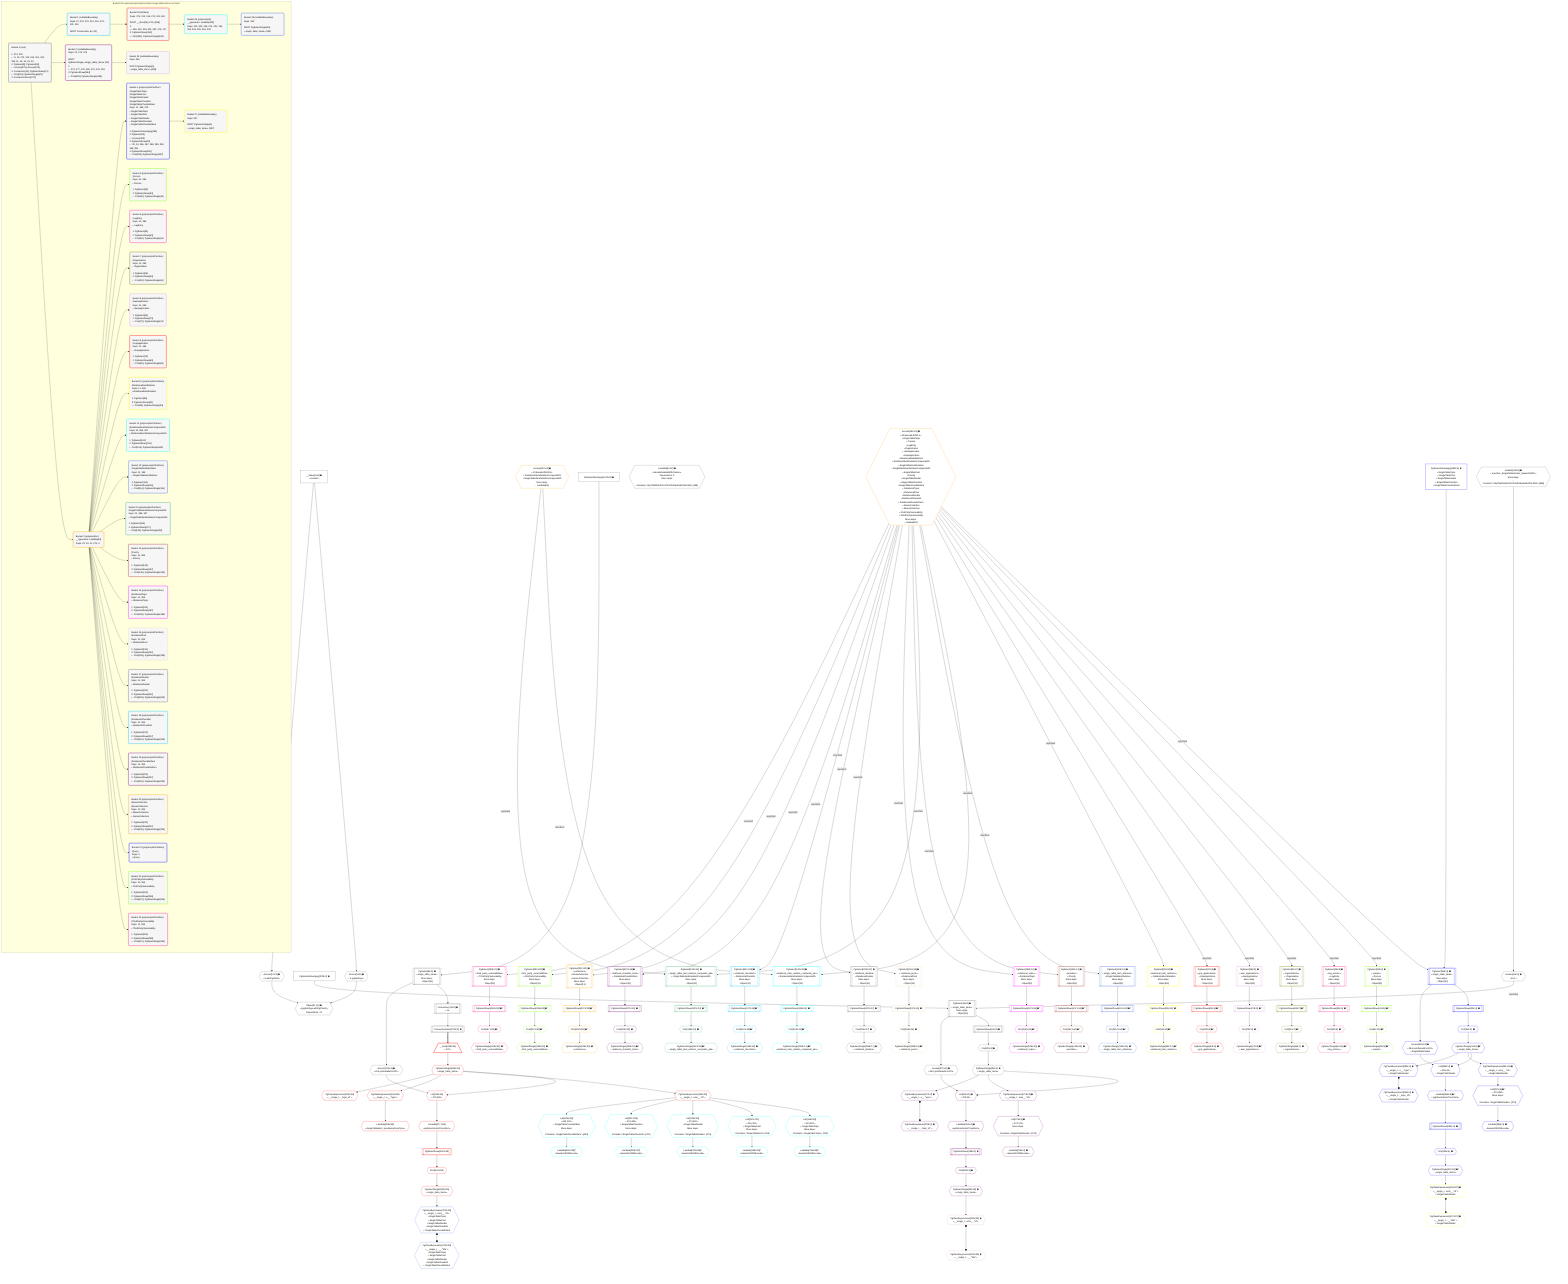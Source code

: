 %%{init: {'themeVariables': { 'fontSize': '12px'}}}%%
graph TD
    classDef path fill:#eee,stroke:#000,color:#000
    classDef plan fill:#fff,stroke-width:1px,color:#000
    classDef itemplan fill:#fff,stroke-width:2px,color:#000
    classDef unbatchedplan fill:#dff,stroke-width:1px,color:#000
    classDef sideeffectplan fill:#fcc,stroke-width:2px,color:#000
    classDef bucket fill:#f6f6f6,color:#000,stroke-width:2px,text-align:left

    subgraph "Buckets for queries/polymorphic/simple-single-table-items-root-topic"
    Bucket0("Bucket 0 (root)<br /><br />1: 374, 378<br />ᐳ: 9, 10, 274, 313, 316, 321, 324, 388, 11, 15, 16, 23, 24<br />2: PgSelect[8], PgSelect[18]<br />ᐳ: Access[375], Access[379]<br />3: Connection[12], PgSelectRows[21]<br />ᐳ: First[20], PgSelectSingle[22]<br />4: ConnectionItems[270]"):::bucket
    Bucket1("Bucket 1 (nullableBoundary)<br />Deps: 12, 375, 270, 313, 316, 274, 321, 324<br /><br />ROOT Connectionᐸ8ᐳ[12]"):::bucket
    Bucket2("Bucket 2 (nullableBoundary)<br />Deps: 22, 274, 379<br /><br />ROOT PgSelectSingleᐸsingle_table_itemsᐳ[22]<br />1: <br />ᐳ: 273, 277, 278, 380, 275, 276, 381<br />2: PgSelectRows[284]<br />ᐳ: First[283], PgSelectSingle[285]"):::bucket
    Bucket3("Bucket 3 (polymorphic)<br />__typename: Lambda[24]<br />Deps: 23, 24, 11, 274, 4"):::bucket
    Bucket4("Bucket 4 (polymorphicPartition)<br />|SingleTableTopic<br />|SingleTablePost<br />|SingleTableDivider<br />|SingleTableChecklist<br />|SingleTableChecklistItem<br />Deps: 11, 386, 274<br />ᐳSingleTableTopic<br />ᐳSingleTablePost<br />ᐳSingleTableDivider<br />ᐳSingleTableChecklist<br />ᐳSingleTableChecklistItem<br /><br />1: PgSelectInlineApply[382]<br />2: PgSelect[28]<br />ᐳ: Access[383]<br />3: PgSelectRows[33]<br />ᐳ: 32, 34, 286, 287, 288, 289, 290, 384, 385<br />4: PgSelectRows[296]<br />ᐳ: First[295], PgSelectSingle[297]"):::bucket
    Bucket5("Bucket 5 (polymorphicPartition)<br />|Person<br />Deps: 11, 386<br />ᐳPerson<br /><br />1: PgSelect[38]<br />2: PgSelectRows[43]<br />ᐳ: First[42], PgSelectSingle[44]"):::bucket
    Bucket6("Bucket 6 (polymorphicPartition)<br />|LogEntry<br />Deps: 11, 386<br />ᐳLogEntry<br /><br />1: PgSelect[48]<br />2: PgSelectRows[53]<br />ᐳ: First[52], PgSelectSingle[54]"):::bucket
    Bucket7("Bucket 7 (polymorphicPartition)<br />|Organization<br />Deps: 11, 386<br />ᐳOrganization<br /><br />1: PgSelect[58]<br />2: PgSelectRows[63]<br />ᐳ: First[62], PgSelectSingle[64]"):::bucket
    Bucket8("Bucket 8 (polymorphicPartition)<br />|AwsApplication<br />Deps: 11, 386<br />ᐳAwsApplication<br /><br />1: PgSelect[68]<br />2: PgSelectRows[73]<br />ᐳ: First[72], PgSelectSingle[74]"):::bucket
    Bucket9("Bucket 9 (polymorphicPartition)<br />|GcpApplication<br />Deps: 11, 386<br />ᐳGcpApplication<br /><br />1: PgSelect[78]<br />2: PgSelectRows[83]<br />ᐳ: First[82], PgSelectSingle[84]"):::bucket
    Bucket10("Bucket 10 (polymorphicPartition)<br />|RelationalItemRelation<br />Deps: 11, 386<br />ᐳRelationalItemRelation<br /><br />1: PgSelect[88]<br />2: PgSelectRows[93]<br />ᐳ: First[92], PgSelectSingle[94]"):::bucket
    Bucket11("Bucket 11 (polymorphicPartition)<br />|RelationalItemRelationCompositePk<br />Deps: 11, 386, 387<br />ᐳRelationalItemRelationCompositePk<br /><br />1: PgSelect[100]<br />2: PgSelectRows[105]<br />ᐳ: First[104], PgSelectSingle[106]"):::bucket
    Bucket12("Bucket 12 (polymorphicPartition)<br />|SingleTableItemRelation<br />Deps: 11, 386<br />ᐳSingleTableItemRelation<br /><br />1: PgSelect[110]<br />2: PgSelectRows[115]<br />ᐳ: First[114], PgSelectSingle[116]"):::bucket
    Bucket13("Bucket 13 (polymorphicPartition)<br />|SingleTableItemRelationCompositePk<br />Deps: 11, 386, 387<br />ᐳSingleTableItemRelationCompositePk<br /><br />1: PgSelect[122]<br />2: PgSelectRows[127]<br />ᐳ: First[126], PgSelectSingle[128]"):::bucket
    Bucket14("Bucket 14 (polymorphicPartition)<br />|Priority<br />Deps: 11, 386<br />ᐳPriority<br /><br />1: PgSelect[142]<br />2: PgSelectRows[147]<br />ᐳ: First[146], PgSelectSingle[148]"):::bucket
    Bucket15("Bucket 15 (polymorphicPartition)<br />|RelationalTopic<br />Deps: 11, 386<br />ᐳRelationalTopic<br /><br />1: PgSelect[182]<br />2: PgSelectRows[187]<br />ᐳ: First[186], PgSelectSingle[188]"):::bucket
    Bucket16("Bucket 16 (polymorphicPartition)<br />|RelationalPost<br />Deps: 11, 386<br />ᐳRelationalPost<br /><br />1: PgSelect[192]<br />2: PgSelectRows[197]<br />ᐳ: First[196], PgSelectSingle[198]"):::bucket
    Bucket17("Bucket 17 (polymorphicPartition)<br />|RelationalDivider<br />Deps: 11, 386<br />ᐳRelationalDivider<br /><br />1: PgSelect[202]<br />2: PgSelectRows[207]<br />ᐳ: First[206], PgSelectSingle[208]"):::bucket
    Bucket18("Bucket 18 (polymorphicPartition)<br />|RelationalChecklist<br />Deps: 11, 386<br />ᐳRelationalChecklist<br /><br />1: PgSelect[212]<br />2: PgSelectRows[217]<br />ᐳ: First[216], PgSelectSingle[218]"):::bucket
    Bucket19("Bucket 19 (polymorphicPartition)<br />|RelationalChecklistItem<br />Deps: 11, 386<br />ᐳRelationalChecklistItem<br /><br />1: PgSelect[222]<br />2: PgSelectRows[227]<br />ᐳ: First[226], PgSelectSingle[228]"):::bucket
    Bucket20("Bucket 20 (polymorphicPartition)<br />|MovieCollection<br />|SeriesCollection<br />Deps: 11, 386<br />ᐳMovieCollection<br />ᐳSeriesCollection<br /><br />1: PgSelect[232]<br />2: PgSelectRows[237]<br />ᐳ: First[236], PgSelectSingle[238]"):::bucket
    Bucket21("Bucket 21 (polymorphicPartition)<br />|Query<br />Deps: 4<br />ᐳQuery"):::bucket
    Bucket22("Bucket 22 (polymorphicPartition)<br />|FirstPartyVulnerability<br />Deps: 11, 386<br />ᐳFirstPartyVulnerability<br /><br />1: PgSelect[253]<br />2: PgSelectRows[258]<br />ᐳ: First[257], PgSelectSingle[259]"):::bucket
    Bucket23("Bucket 23 (polymorphicPartition)<br />|ThirdPartyVulnerability<br />Deps: 11, 386<br />ᐳThirdPartyVulnerability<br /><br />1: PgSelect[263]<br />2: PgSelectRows[268]<br />ᐳ: First[267], PgSelectSingle[269]"):::bucket
    Bucket25("Bucket 25 (nullableBoundary)<br />Deps: 285<br /><br />ROOT PgSelectSingle{2}ᐸsingle_table_itemsᐳ[285]"):::bucket
    Bucket26("Bucket 26 (listItem)<br />Deps: 375, 313, 316, 274, 321, 324<br /><br />ROOT __Item{26}ᐸ270ᐳ[298]<br />1: <br />ᐳ: 299, 302, 304, 305, 332, 376, 377<br />2: PgSelectRows[342]<br />ᐳ: First[341], PgSelectSingle[343]"):::bucket
    Bucket27("Bucket 27 (nullableBoundary)<br />Deps: 297<br /><br />ROOT PgSelectSingle{4}ᐸsingle_table_itemsᐳ[297]"):::bucket
    Bucket28("Bucket 28 (polymorphic)<br />__typename: Lambda[305]<br />Deps: 313, 302, 316, 274, 321, 324, 305, 343, 299, 304, 332"):::bucket
    Bucket29("Bucket 29 (nullableBoundary)<br />Deps: 343<br /><br />ROOT PgSelectSingle{26}ᐸsingle_table_itemsᐳ[343]"):::bucket
    end
    Bucket0 --> Bucket1 & Bucket2 & Bucket3
    Bucket1 --> Bucket26
    Bucket2 --> Bucket25
    Bucket3 --> Bucket4 & Bucket5 & Bucket6 & Bucket7 & Bucket8 & Bucket9 & Bucket10 & Bucket11 & Bucket12 & Bucket13 & Bucket14 & Bucket15 & Bucket16 & Bucket17 & Bucket18 & Bucket19 & Bucket20 & Bucket21 & Bucket22 & Bucket23
    Bucket4 --> Bucket27
    Bucket26 --> Bucket28
    Bucket28 --> Bucket29

    %% plan dependencies
    PgSelect18[["PgSelect[18∈0] ➊<br />ᐸsingle_table_itemsᐳ<br />More deps:<br />- Object[11]"]]:::plan
    Access16{{"Access[16∈0] ➊<br />ᐸ15.1ᐳ"}}:::plan
    PgSelectInlineApply378["PgSelectInlineApply[378∈0] ➊"]:::plan
    Access16 -->|rejectNull| PgSelect18
    PgSelectInlineApply378 --> PgSelect18
    PgSelect8[["PgSelect[8∈0] ➊<br />ᐸsingle_table_itemsᐳ<br />More deps:<br />- Object[11]"]]:::plan
    PgSelectInlineApply374["PgSelectInlineApply[374∈0] ➊"]:::plan
    PgSelectInlineApply374 --> PgSelect8
    Object11{{"Object[11∈0] ➊<br />ᐸ{pgSettings,withPgClient}ᐳ<br />Dependents: 21"}}:::plan
    Access9{{"Access[9∈0] ➊<br />ᐸ2.pgSettingsᐳ"}}:::plan
    Access10{{"Access[10∈0] ➊<br />ᐸ2.withPgClientᐳ"}}:::plan
    Access9 & Access10 --> Object11
    __Value2["__Value[2∈0] ➊<br />ᐸcontextᐳ"]:::plan
    __Value2 --> Access9
    __Value2 --> Access10
    Connection12[["Connection[12∈0] ➊<br />ᐸ8ᐳ"]]:::plan
    PgSelect8 --> Connection12
    Lambda15{{"Lambda[15∈0] ➊<br />ᐸspecifier_SingleTableDivider_base64JSONᐳ<br />More deps:<br />- Constantᐸ'WyJTaW5nbGVUYWJsZURpdmlkZXIiLDNd'ᐳ[388]"}}:::plan
    Lambda15 --> Access16
    First20{{"First[20∈0] ➊"}}:::plan
    PgSelectRows21[["PgSelectRows[21∈0] ➊"]]:::plan
    PgSelectRows21 --> First20
    PgSelect18 --> PgSelectRows21
    PgSelectSingle22{{"PgSelectSingle[22∈0] ➊<br />ᐸsingle_table_itemsᐳ"}}:::plan
    First20 --> PgSelectSingle22
    Lambda23{{"Lambda[23∈0] ➊<br />ᐸdecodeNodeIdWithCodecsᐳ<br />Dependents: 3<br />More deps:<br />- Constantᐸ'WyJTaW5nbGVUYWJsZURpdmlkZXIiLDNd'ᐳ[388]"}}:::plan
    ConnectionItems270[["ConnectionItems[270∈0] ➊"]]:::plan
    Connection12 --> ConnectionItems270
    Access375{{"Access[375∈0] ➊<br />ᐸ8.m.joinDetailsFor337ᐳ"}}:::plan
    PgSelect8 --> Access375
    Access379{{"Access[379∈0] ➊<br />ᐸ18.m.joinDetailsFor279ᐳ"}}:::plan
    PgSelect18 --> Access379
    List275{{"List[275∈2] ➊<br />ᐸ274,273ᐳ<br />More deps:<br />- Constantᐸ'SingleTableDivider'ᐳ[274]"}}:::plan
    PgClassExpression273{{"PgClassExpression[273∈2] ➊<br />ᐸ__single_t...ems__.”id”ᐳ"}}:::plan
    PgClassExpression273 --> List275
    List380{{"List[380∈2] ➊<br />ᐸ379,22ᐳ"}}:::plan
    Access379 & PgSelectSingle22 --> List380
    PgSelectSingle22 --> PgClassExpression273
    Lambda276{{"Lambda[276∈2] ➊<br />ᐸbase64JSONEncodeᐳ"}}:::plan
    List275 --> Lambda276
    PgClassExpression277{{"PgClassExpression[277∈2] ➊<br />ᐸ__single_t...s__.”type”ᐳ"}}:::plan
    PgSelectSingle22 --> PgClassExpression277
    PgClassExpression278{{"PgClassExpression[278∈2] ➊<br />ᐸ__single_t..._topic_id”ᐳ"}}:::plan
    PgClassExpression277 o--o PgClassExpression278
    First283{{"First[283∈2] ➊"}}:::plan
    PgSelectRows284[["PgSelectRows[284∈2] ➊"]]:::plan
    PgSelectRows284 --> First283
    Lambda381{{"Lambda[381∈2] ➊<br />ᐸpgInlineViaJoinTransformᐳ"}}:::plan
    Lambda381 --> PgSelectRows284
    PgSelectSingle285{{"PgSelectSingle[285∈2] ➊<br />ᐸsingle_table_itemsᐳ"}}:::plan
    First283 --> PgSelectSingle285
    List380 --> Lambda381
    Access386{{"Access[386∈3] ➊<br />ᐸ23.base64JSON.1ᐳ<br />ᐳSingleTableTopic<br />ᐳPerson<br />ᐳLogEntry<br />ᐳOrganization<br />ᐳAwsApplication<br />ᐳGcpApplication<br />ᐳRelationalItemRelation<br />ᐳRelationalItemRelationCompositePk<br />ᐳSingleTableItemRelation<br />ᐳSingleTableItemRelationCompositePk<br />ᐳSingleTablePost<br />ᐳPriority<br />ᐳSingleTableDivider<br />ᐳSingleTableChecklist<br />ᐳSingleTableChecklistItem<br />ᐳRelationalTopic<br />ᐳRelationalPost<br />ᐳRelationalDivider<br />ᐳRelationalChecklist<br />ᐳRelationalChecklistItem<br />ᐳMovieCollection<br />ᐳSeriesCollection<br />ᐳFirstPartyVulnerability<br />ᐳThirdPartyVulnerability<br />More deps:<br />- Lambda[23]"}}:::plan
    Access387{{"Access[387∈3] ➊<br />ᐸ23.base64JSON.2ᐳ<br />ᐳRelationalItemRelationCompositePk<br />ᐳSingleTableItemRelationCompositePk<br />More deps:<br />- Lambda[23]"}}:::plan
    PgSelect28[["PgSelect[28∈4] ➊^<br />ᐸsingle_table_itemsᐳ<br />More deps:<br />- Object[11]"]]:::plan
    PgSelectInlineApply382["PgSelectInlineApply[382∈4] ➊<br />ᐳSingleTableTopic<br />ᐳSingleTablePost<br />ᐳSingleTableDivider<br />ᐳSingleTableChecklist<br />ᐳSingleTableChecklistItem"]:::plan
    Access386 -->|rejectNull| PgSelect28
    PgSelectInlineApply382 --> PgSelect28
    List287{{"List[287∈4] ➊^<br />ᐸ274,286ᐳ<br />More deps:<br />- Constantᐸ'SingleTableDivider'ᐳ[274]"}}:::plan
    PgClassExpression286{{"PgClassExpression[286∈4] ➊<br />ᐸ__single_t...ems__.”id”ᐳ<br />ᐳSingleTableDivider"}}:::plan
    PgClassExpression286 --> List287
    List384{{"List[384∈4] ➊<br />ᐸ383,34ᐳ<br />ᐳSingleTableDivider"}}:::plan
    Access383{{"Access[383∈4] ➊<br />ᐸ28.m.joinDetailsFor291ᐳ<br />ᐳSingleTableDivider"}}:::plan
    PgSelectSingle34{{"PgSelectSingle[34∈4] ➊^<br />ᐸsingle_table_itemsᐳ"}}:::plan
    Access383 & PgSelectSingle34 --> List384
    First32{{"First[32∈4] ➊^"}}:::plan
    PgSelectRows33[["PgSelectRows[33∈4] ➊^"]]:::plan
    PgSelectRows33 --> First32
    PgSelect28 --> PgSelectRows33
    First32 --> PgSelectSingle34
    PgSelectSingle34 --> PgClassExpression286
    Lambda288{{"Lambda[288∈4] ➊^<br />ᐸbase64JSONEncodeᐳ"}}:::plan
    List287 --> Lambda288
    PgClassExpression289{{"PgClassExpression[289∈4] ➊<br />ᐸ__single_t...s__.”type”ᐳ<br />ᐳSingleTableDivider"}}:::plan
    PgSelectSingle34 --> PgClassExpression289
    PgClassExpression290{{"PgClassExpression[290∈4] ➊<br />ᐸ__single_t..._topic_id”ᐳ<br />ᐳSingleTableDivider"}}:::plan
    PgClassExpression289 o--o PgClassExpression290
    First295{{"First[295∈4] ➊^"}}:::plan
    PgSelectRows296[["PgSelectRows[296∈4] ➊^"]]:::plan
    PgSelectRows296 --> First295
    Lambda385{{"Lambda[385∈4] ➊^<br />ᐸpgInlineViaJoinTransformᐳ"}}:::plan
    Lambda385 --> PgSelectRows296
    PgSelectSingle297{{"PgSelectSingle[297∈4] ➊^<br />ᐸsingle_table_itemsᐳ"}}:::plan
    First295 --> PgSelectSingle297
    PgSelect28 --> Access383
    List384 --> Lambda385
    PgSelect38[["PgSelect[38∈5] ➊<br />ᐸpeopleᐳ<br />ᐳPerson<br />More deps:<br />- Object[11]"]]:::plan
    Access386 -->|rejectNull| PgSelect38
    First42{{"First[42∈5] ➊^"}}:::plan
    PgSelectRows43[["PgSelectRows[43∈5] ➊^"]]:::plan
    PgSelectRows43 --> First42
    PgSelect38 --> PgSelectRows43
    PgSelectSingle44{{"PgSelectSingle[44∈5] ➊^<br />ᐸpeopleᐳ"}}:::plan
    First42 --> PgSelectSingle44
    PgSelect48[["PgSelect[48∈6] ➊<br />ᐸlog_entriesᐳ<br />ᐳLogEntry<br />More deps:<br />- Object[11]"]]:::plan
    Access386 -->|rejectNull| PgSelect48
    First52{{"First[52∈6] ➊^"}}:::plan
    PgSelectRows53[["PgSelectRows[53∈6] ➊^"]]:::plan
    PgSelectRows53 --> First52
    PgSelect48 --> PgSelectRows53
    PgSelectSingle54{{"PgSelectSingle[54∈6] ➊^<br />ᐸlog_entriesᐳ"}}:::plan
    First52 --> PgSelectSingle54
    PgSelect58[["PgSelect[58∈7] ➊<br />ᐸorganizationsᐳ<br />ᐳOrganization<br />More deps:<br />- Object[11]"]]:::plan
    Access386 -->|rejectNull| PgSelect58
    First62{{"First[62∈7] ➊^"}}:::plan
    PgSelectRows63[["PgSelectRows[63∈7] ➊^"]]:::plan
    PgSelectRows63 --> First62
    PgSelect58 --> PgSelectRows63
    PgSelectSingle64{{"PgSelectSingle[64∈7] ➊^<br />ᐸorganizationsᐳ"}}:::plan
    First62 --> PgSelectSingle64
    PgSelect68[["PgSelect[68∈8] ➊<br />ᐸaws_applicationsᐳ<br />ᐳAwsApplication<br />More deps:<br />- Object[11]"]]:::plan
    Access386 -->|rejectNull| PgSelect68
    First72{{"First[72∈8] ➊^"}}:::plan
    PgSelectRows73[["PgSelectRows[73∈8] ➊^"]]:::plan
    PgSelectRows73 --> First72
    PgSelect68 --> PgSelectRows73
    PgSelectSingle74{{"PgSelectSingle[74∈8] ➊^<br />ᐸaws_applicationsᐳ"}}:::plan
    First72 --> PgSelectSingle74
    PgSelect78[["PgSelect[78∈9] ➊<br />ᐸgcp_applicationsᐳ<br />ᐳGcpApplication<br />More deps:<br />- Object[11]"]]:::plan
    Access386 -->|rejectNull| PgSelect78
    First82{{"First[82∈9] ➊^"}}:::plan
    PgSelectRows83[["PgSelectRows[83∈9] ➊^"]]:::plan
    PgSelectRows83 --> First82
    PgSelect78 --> PgSelectRows83
    PgSelectSingle84{{"PgSelectSingle[84∈9] ➊^<br />ᐸgcp_applicationsᐳ"}}:::plan
    First82 --> PgSelectSingle84
    PgSelect88[["PgSelect[88∈10] ➊<br />ᐸrelational_item_relationsᐳ<br />ᐳRelationalItemRelation<br />More deps:<br />- Object[11]"]]:::plan
    Access386 -->|rejectNull| PgSelect88
    First92{{"First[92∈10] ➊^"}}:::plan
    PgSelectRows93[["PgSelectRows[93∈10] ➊^"]]:::plan
    PgSelectRows93 --> First92
    PgSelect88 --> PgSelectRows93
    PgSelectSingle94{{"PgSelectSingle[94∈10] ➊^<br />ᐸrelational_item_relationsᐳ"}}:::plan
    First92 --> PgSelectSingle94
    PgSelect100[["PgSelect[100∈11] ➊<br />ᐸrelational_item_relation_composite_pksᐳ<br />ᐳRelationalItemRelationCompositePk<br />More deps:<br />- Object[11]"]]:::plan
    Access386 -->|rejectNull| PgSelect100
    Access387 -->|rejectNull| PgSelect100
    First104{{"First[104∈11] ➊^"}}:::plan
    PgSelectRows105[["PgSelectRows[105∈11] ➊^"]]:::plan
    PgSelectRows105 --> First104
    PgSelect100 --> PgSelectRows105
    PgSelectSingle106{{"PgSelectSingle[106∈11] ➊^<br />ᐸrelational_item_relation_composite_pksᐳ"}}:::plan
    First104 --> PgSelectSingle106
    PgSelect110[["PgSelect[110∈12] ➊<br />ᐸsingle_table_item_relationsᐳ<br />ᐳSingleTableItemRelation<br />More deps:<br />- Object[11]"]]:::plan
    Access386 -->|rejectNull| PgSelect110
    First114{{"First[114∈12] ➊^"}}:::plan
    PgSelectRows115[["PgSelectRows[115∈12] ➊^"]]:::plan
    PgSelectRows115 --> First114
    PgSelect110 --> PgSelectRows115
    PgSelectSingle116{{"PgSelectSingle[116∈12] ➊^<br />ᐸsingle_table_item_relationsᐳ"}}:::plan
    First114 --> PgSelectSingle116
    PgSelect122[["PgSelect[122∈13] ➊<br />ᐸsingle_table_item_relation_composite_pksᐳ<br />ᐳSingleTableItemRelationCompositePk<br />More deps:<br />- Object[11]"]]:::plan
    Access386 -->|rejectNull| PgSelect122
    Access387 -->|rejectNull| PgSelect122
    First126{{"First[126∈13] ➊^"}}:::plan
    PgSelectRows127[["PgSelectRows[127∈13] ➊^"]]:::plan
    PgSelectRows127 --> First126
    PgSelect122 --> PgSelectRows127
    PgSelectSingle128{{"PgSelectSingle[128∈13] ➊^<br />ᐸsingle_table_item_relation_composite_pksᐳ"}}:::plan
    First126 --> PgSelectSingle128
    PgSelect142[["PgSelect[142∈14] ➊<br />ᐸprioritiesᐳ<br />ᐳPriority<br />More deps:<br />- Object[11]"]]:::plan
    Access386 -->|rejectNull| PgSelect142
    First146{{"First[146∈14] ➊^"}}:::plan
    PgSelectRows147[["PgSelectRows[147∈14] ➊^"]]:::plan
    PgSelectRows147 --> First146
    PgSelect142 --> PgSelectRows147
    PgSelectSingle148{{"PgSelectSingle[148∈14] ➊^<br />ᐸprioritiesᐳ"}}:::plan
    First146 --> PgSelectSingle148
    PgSelect182[["PgSelect[182∈15] ➊<br />ᐸrelational_topicsᐳ<br />ᐳRelationalTopic<br />More deps:<br />- Object[11]"]]:::plan
    Access386 -->|rejectNull| PgSelect182
    First186{{"First[186∈15] ➊^"}}:::plan
    PgSelectRows187[["PgSelectRows[187∈15] ➊^"]]:::plan
    PgSelectRows187 --> First186
    PgSelect182 --> PgSelectRows187
    PgSelectSingle188{{"PgSelectSingle[188∈15] ➊^<br />ᐸrelational_topicsᐳ"}}:::plan
    First186 --> PgSelectSingle188
    PgSelect192[["PgSelect[192∈16] ➊<br />ᐸrelational_postsᐳ<br />ᐳRelationalPost<br />More deps:<br />- Object[11]"]]:::plan
    Access386 -->|rejectNull| PgSelect192
    First196{{"First[196∈16] ➊^"}}:::plan
    PgSelectRows197[["PgSelectRows[197∈16] ➊^"]]:::plan
    PgSelectRows197 --> First196
    PgSelect192 --> PgSelectRows197
    PgSelectSingle198{{"PgSelectSingle[198∈16] ➊^<br />ᐸrelational_postsᐳ"}}:::plan
    First196 --> PgSelectSingle198
    PgSelect202[["PgSelect[202∈17] ➊<br />ᐸrelational_dividersᐳ<br />ᐳRelationalDivider<br />More deps:<br />- Object[11]"]]:::plan
    Access386 -->|rejectNull| PgSelect202
    First206{{"First[206∈17] ➊^"}}:::plan
    PgSelectRows207[["PgSelectRows[207∈17] ➊^"]]:::plan
    PgSelectRows207 --> First206
    PgSelect202 --> PgSelectRows207
    PgSelectSingle208{{"PgSelectSingle[208∈17] ➊^<br />ᐸrelational_dividersᐳ"}}:::plan
    First206 --> PgSelectSingle208
    PgSelect212[["PgSelect[212∈18] ➊<br />ᐸrelational_checklistsᐳ<br />ᐳRelationalChecklist<br />More deps:<br />- Object[11]"]]:::plan
    Access386 -->|rejectNull| PgSelect212
    First216{{"First[216∈18] ➊^"}}:::plan
    PgSelectRows217[["PgSelectRows[217∈18] ➊^"]]:::plan
    PgSelectRows217 --> First216
    PgSelect212 --> PgSelectRows217
    PgSelectSingle218{{"PgSelectSingle[218∈18] ➊^<br />ᐸrelational_checklistsᐳ"}}:::plan
    First216 --> PgSelectSingle218
    PgSelect222[["PgSelect[222∈19] ➊<br />ᐸrelational_checklist_itemsᐳ<br />ᐳRelationalChecklistItem<br />More deps:<br />- Object[11]"]]:::plan
    Access386 -->|rejectNull| PgSelect222
    First226{{"First[226∈19] ➊^"}}:::plan
    PgSelectRows227[["PgSelectRows[227∈19] ➊^"]]:::plan
    PgSelectRows227 --> First226
    PgSelect222 --> PgSelectRows227
    PgSelectSingle228{{"PgSelectSingle[228∈19] ➊^<br />ᐸrelational_checklist_itemsᐳ"}}:::plan
    First226 --> PgSelectSingle228
    PgSelect232[["PgSelect[232∈20] ➊<br />ᐸcollectionsᐳ<br />ᐳMovieCollection<br />ᐳSeriesCollection<br />More deps:<br />- Object[11]"]]:::plan
    Access386 -->|rejectNull| PgSelect232
    First236{{"First[236∈20] ➊^"}}:::plan
    PgSelectRows237[["PgSelectRows[237∈20] ➊^"]]:::plan
    PgSelectRows237 --> First236
    PgSelect232 --> PgSelectRows237
    PgSelectSingle238{{"PgSelectSingle[238∈20] ➊^<br />ᐸcollectionsᐳ"}}:::plan
    First236 --> PgSelectSingle238
    PgSelect253[["PgSelect[253∈22] ➊<br />ᐸfirst_party_vulnerabilitiesᐳ<br />ᐳFirstPartyVulnerability<br />More deps:<br />- Object[11]"]]:::plan
    Access386 -->|rejectNull| PgSelect253
    First257{{"First[257∈22] ➊^"}}:::plan
    PgSelectRows258[["PgSelectRows[258∈22] ➊^"]]:::plan
    PgSelectRows258 --> First257
    PgSelect253 --> PgSelectRows258
    PgSelectSingle259{{"PgSelectSingle[259∈22] ➊^<br />ᐸfirst_party_vulnerabilitiesᐳ"}}:::plan
    First257 --> PgSelectSingle259
    PgSelect263[["PgSelect[263∈23] ➊<br />ᐸthird_party_vulnerabilitiesᐳ<br />ᐳThirdPartyVulnerability<br />More deps:<br />- Object[11]"]]:::plan
    Access386 -->|rejectNull| PgSelect263
    First267{{"First[267∈23] ➊^"}}:::plan
    PgSelectRows268[["PgSelectRows[268∈23] ➊^"]]:::plan
    PgSelectRows268 --> First267
    PgSelect263 --> PgSelectRows268
    PgSelectSingle269{{"PgSelectSingle[269∈23] ➊^<br />ᐸthird_party_vulnerabilitiesᐳ"}}:::plan
    First267 --> PgSelectSingle269
    PgClassExpression300{{"PgClassExpression[300∈25] ➊<br />ᐸ__single_t...ems__.”id”ᐳ"}}:::plan
    PgSelectSingle285 --> PgClassExpression300
    PgClassExpression301{{"PgClassExpression[301∈25] ➊<br />ᐸ__single_t...__.”title”ᐳ"}}:::plan
    PgClassExpression300 o--o PgClassExpression301
    List376{{"List[376∈26]<br />ᐸ375,299ᐳ"}}:::plan
    PgSelectSingle299{{"PgSelectSingle[299∈26]<br />ᐸsingle_table_itemsᐳ"}}:::plan
    Access375 & PgSelectSingle299 --> List376
    __Item298[/"__Item[298∈26]<br />ᐸ270ᐳ"\]:::itemplan
    ConnectionItems270 ==> __Item298
    __Item298 --> PgSelectSingle299
    PgClassExpression302{{"PgClassExpression[302∈26]<br />ᐸ__single_t...ems__.”id”ᐳ"}}:::plan
    PgSelectSingle299 --> PgClassExpression302
    PgClassExpression304{{"PgClassExpression[304∈26]<br />ᐸ__single_t...s__.”type”ᐳ"}}:::plan
    PgSelectSingle299 --> PgClassExpression304
    Lambda305{{"Lambda[305∈26]<br />ᐸSingleTableItem_typeNameFromTypeᐳ"}}:::plan
    PgClassExpression304 --> Lambda305
    PgClassExpression332{{"PgClassExpression[332∈26]<br />ᐸ__single_t..._topic_id”ᐳ"}}:::plan
    PgSelectSingle299 --> PgClassExpression332
    First341{{"First[341∈26]"}}:::plan
    PgSelectRows342[["PgSelectRows[342∈26]"]]:::plan
    PgSelectRows342 --> First341
    Lambda377{{"Lambda[377∈26]<br />ᐸpgInlineViaJoinTransformᐳ"}}:::plan
    Lambda377 --> PgSelectRows342
    PgSelectSingle343{{"PgSelectSingle[343∈26]<br />ᐸsingle_table_itemsᐳ"}}:::plan
    First341 --> PgSelectSingle343
    List376 --> Lambda377
    PgClassExpression306{{"PgClassExpression[306∈27] ➊<br />ᐸ__single_t...ems__.”id”ᐳ<br />ᐳSingleTableDivider"}}:::plan
    PgSelectSingle297 --> PgClassExpression306
    PgClassExpression307{{"PgClassExpression[307∈27] ➊<br />ᐸ__single_t...__.”title”ᐳ<br />ᐳSingleTableDivider"}}:::plan
    PgClassExpression306 o--o PgClassExpression307
    List314{{"List[314∈28]<br />ᐸ313,302ᐳ<br />ᐳSingleTableTopic<br />More deps:<br />- Constantᐸ'SingleTableTopic'ᐳ[313]"}}:::plan
    PgClassExpression302 --> List314
    List317{{"List[317∈28]<br />ᐸ316,302ᐳ<br />ᐳSingleTablePost<br />More deps:<br />- Constantᐸ'SingleTablePost'ᐳ[316]"}}:::plan
    PgClassExpression302 --> List317
    List319{{"List[319∈28]<br />ᐸ274,302ᐳ<br />ᐳSingleTableDivider<br />More deps:<br />- Constantᐸ'SingleTableDivider'ᐳ[274]"}}:::plan
    PgClassExpression302 --> List319
    List322{{"List[322∈28]<br />ᐸ321,302ᐳ<br />ᐳSingleTableChecklist<br />More deps:<br />- Constantᐸ'SingleTableChecklist'ᐳ[321]"}}:::plan
    PgClassExpression302 --> List322
    List325{{"List[325∈28]<br />ᐸ324,302ᐳ<br />ᐳSingleTableChecklistItem<br />More deps:<br />- Constantᐸ'SingleTableChecklistItem'ᐳ[324]"}}:::plan
    PgClassExpression302 --> List325
    Lambda315{{"Lambda[315∈28]^<br />ᐸbase64JSONEncodeᐳ"}}:::plan
    List314 --> Lambda315
    Lambda318{{"Lambda[318∈28]^<br />ᐸbase64JSONEncodeᐳ"}}:::plan
    List317 --> Lambda318
    Lambda320{{"Lambda[320∈28]^<br />ᐸbase64JSONEncodeᐳ"}}:::plan
    List319 --> Lambda320
    Lambda323{{"Lambda[323∈28]^<br />ᐸbase64JSONEncodeᐳ"}}:::plan
    List322 --> Lambda323
    Lambda326{{"Lambda[326∈28]^<br />ᐸbase64JSONEncodeᐳ"}}:::plan
    List325 --> Lambda326
    PgClassExpression372{{"PgClassExpression[372∈29]<br />ᐸ__single_t...ems__.”id”ᐳ<br />ᐳSingleTableTopic<br />ᐳSingleTablePost<br />ᐳSingleTableDivider<br />ᐳSingleTableChecklist<br />ᐳSingleTableChecklistItem"}}:::plan
    PgSelectSingle343 --> PgClassExpression372
    PgClassExpression373{{"PgClassExpression[373∈29]<br />ᐸ__single_t...__.”title”ᐳ<br />ᐳSingleTableTopic<br />ᐳSingleTablePost<br />ᐳSingleTableDivider<br />ᐳSingleTableChecklist<br />ᐳSingleTableChecklistItem"}}:::plan
    PgClassExpression372 o--o PgClassExpression373

    %% define steps
    classDef bucket0 stroke:#696969
    class Bucket0,__Value2,PgSelect8,Access9,Access10,Object11,Connection12,Lambda15,Access16,PgSelect18,First20,PgSelectRows21,PgSelectSingle22,Lambda23,ConnectionItems270,PgSelectInlineApply374,Access375,PgSelectInlineApply378,Access379 bucket0
    classDef bucket1 stroke:#00bfff
    class Bucket1 bucket1
    classDef bucket2 stroke:#7f007f
    class Bucket2,PgClassExpression273,List275,Lambda276,PgClassExpression277,PgClassExpression278,First283,PgSelectRows284,PgSelectSingle285,List380,Lambda381 bucket2
    classDef bucket3 stroke:#ffa500
    class Bucket3,Access386,Access387 bucket3
    classDef bucket4 stroke:#0000ff
    class Bucket4,PgSelect28,First32,PgSelectRows33,PgSelectSingle34,PgClassExpression286,List287,Lambda288,PgClassExpression289,PgClassExpression290,First295,PgSelectRows296,PgSelectSingle297,PgSelectInlineApply382,Access383,List384,Lambda385 bucket4
    classDef bucket5 stroke:#7fff00
    class Bucket5,PgSelect38,First42,PgSelectRows43,PgSelectSingle44 bucket5
    classDef bucket6 stroke:#ff1493
    class Bucket6,PgSelect48,First52,PgSelectRows53,PgSelectSingle54 bucket6
    classDef bucket7 stroke:#808000
    class Bucket7,PgSelect58,First62,PgSelectRows63,PgSelectSingle64 bucket7
    classDef bucket8 stroke:#dda0dd
    class Bucket8,PgSelect68,First72,PgSelectRows73,PgSelectSingle74 bucket8
    classDef bucket9 stroke:#ff0000
    class Bucket9,PgSelect78,First82,PgSelectRows83,PgSelectSingle84 bucket9
    classDef bucket10 stroke:#ffff00
    class Bucket10,PgSelect88,First92,PgSelectRows93,PgSelectSingle94 bucket10
    classDef bucket11 stroke:#00ffff
    class Bucket11,PgSelect100,First104,PgSelectRows105,PgSelectSingle106 bucket11
    classDef bucket12 stroke:#4169e1
    class Bucket12,PgSelect110,First114,PgSelectRows115,PgSelectSingle116 bucket12
    classDef bucket13 stroke:#3cb371
    class Bucket13,PgSelect122,First126,PgSelectRows127,PgSelectSingle128 bucket13
    classDef bucket14 stroke:#a52a2a
    class Bucket14,PgSelect142,First146,PgSelectRows147,PgSelectSingle148 bucket14
    classDef bucket15 stroke:#ff00ff
    class Bucket15,PgSelect182,First186,PgSelectRows187,PgSelectSingle188 bucket15
    classDef bucket16 stroke:#f5deb3
    class Bucket16,PgSelect192,First196,PgSelectRows197,PgSelectSingle198 bucket16
    classDef bucket17 stroke:#696969
    class Bucket17,PgSelect202,First206,PgSelectRows207,PgSelectSingle208 bucket17
    classDef bucket18 stroke:#00bfff
    class Bucket18,PgSelect212,First216,PgSelectRows217,PgSelectSingle218 bucket18
    classDef bucket19 stroke:#7f007f
    class Bucket19,PgSelect222,First226,PgSelectRows227,PgSelectSingle228 bucket19
    classDef bucket20 stroke:#ffa500
    class Bucket20,PgSelect232,First236,PgSelectRows237,PgSelectSingle238 bucket20
    classDef bucket21 stroke:#0000ff
    class Bucket21 bucket21
    classDef bucket22 stroke:#7fff00
    class Bucket22,PgSelect253,First257,PgSelectRows258,PgSelectSingle259 bucket22
    classDef bucket23 stroke:#ff1493
    class Bucket23,PgSelect263,First267,PgSelectRows268,PgSelectSingle269 bucket23
    classDef bucket25 stroke:#dda0dd
    class Bucket25,PgClassExpression300,PgClassExpression301 bucket25
    classDef bucket26 stroke:#ff0000
    class Bucket26,__Item298,PgSelectSingle299,PgClassExpression302,PgClassExpression304,Lambda305,PgClassExpression332,First341,PgSelectRows342,PgSelectSingle343,List376,Lambda377 bucket26
    classDef bucket27 stroke:#ffff00
    class Bucket27,PgClassExpression306,PgClassExpression307 bucket27
    classDef bucket28 stroke:#00ffff
    class Bucket28,List314,Lambda315,List317,Lambda318,List319,Lambda320,List322,Lambda323,List325,Lambda326 bucket28
    classDef bucket29 stroke:#4169e1
    class Bucket29,PgClassExpression372,PgClassExpression373 bucket29